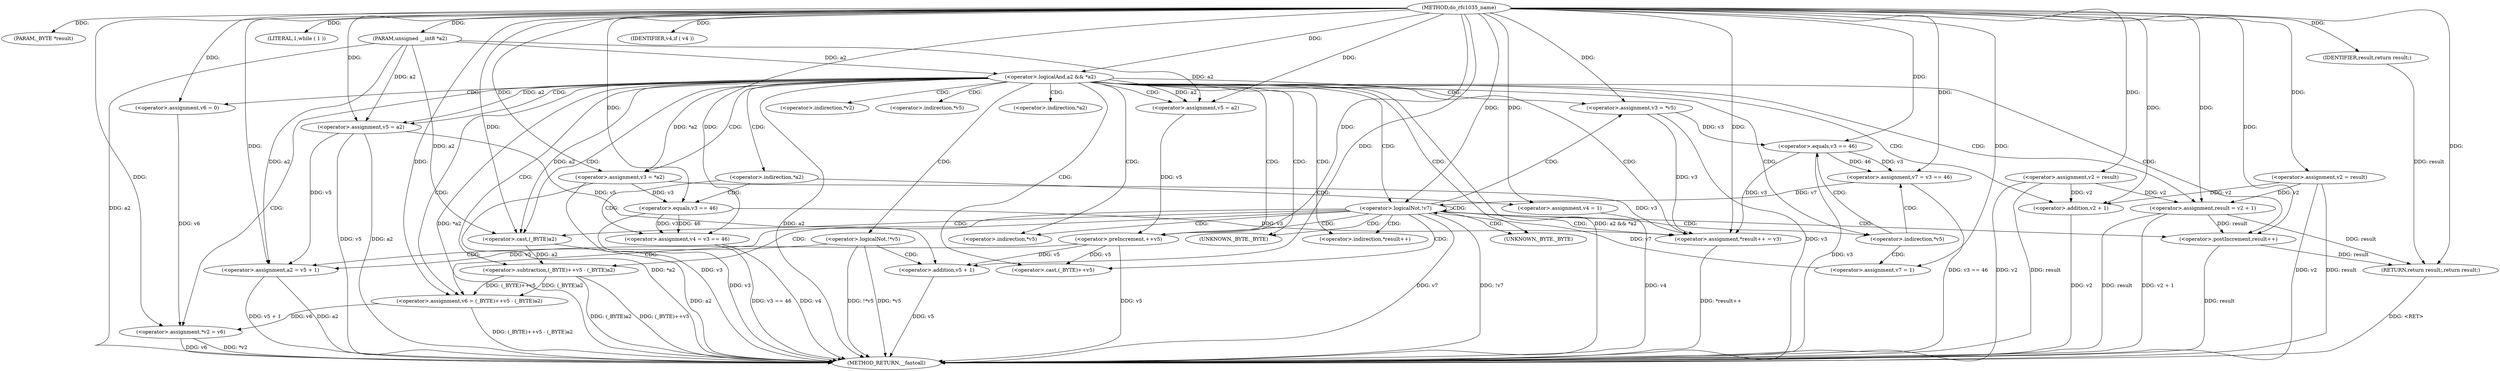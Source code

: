 digraph do_rfc1035_name {  
"1000107" [label = "(METHOD,do_rfc1035_name)" ]
"1000219" [label = "(METHOD_RETURN,__fastcall)" ]
"1000108" [label = "(PARAM,_BYTE *result)" ]
"1000109" [label = "(PARAM,unsigned __int8 *a2)" ]
"1000117" [label = "(<operator>.assignment,v2 = result)" ]
"1000121" [label = "(<operator>.logicalAnd,a2 && *a2)" ]
"1000127" [label = "(LITERAL,1,while ( 1 ))" ]
"1000129" [label = "(<operator>.assignment,result = v2 + 1)" ]
"1000131" [label = "(<operator>.addition,v2 + 1)" ]
"1000134" [label = "(<operator>.assignment,v3 = *a2)" ]
"1000141" [label = "(<operator>.assignment,v4 = v3 == 46)" ]
"1000143" [label = "(<operator>.equals,v3 == 46)" ]
"1000147" [label = "(<operator>.assignment,v4 = 1)" ]
"1000151" [label = "(IDENTIFIER,v4,if ( v4 ))" ]
"1000153" [label = "(<operator>.assignment,v5 = a2)" ]
"1000156" [label = "(<operator>.assignment,v6 = 0)" ]
"1000161" [label = "(<operator>.assignment,v5 = a2)" ]
"1000166" [label = "(<operator>.assignment,*result++ = v3)" ]
"1000168" [label = "(<operator>.postIncrement,result++)" ]
"1000171" [label = "(<operator>.assignment,v6 = (_BYTE)++v5 - (_BYTE)a2)" ]
"1000173" [label = "(<operator>.subtraction,(_BYTE)++v5 - (_BYTE)a2)" ]
"1000174" [label = "(<operator>.cast,(_BYTE)++v5)" ]
"1000176" [label = "(<operator>.preIncrement,++v5)" ]
"1000178" [label = "(<operator>.cast,(_BYTE)a2)" ]
"1000181" [label = "(<operator>.assignment,v3 = *v5)" ]
"1000188" [label = "(<operator>.assignment,v7 = v3 == 46)" ]
"1000190" [label = "(<operator>.equals,v3 == 46)" ]
"1000194" [label = "(<operator>.assignment,v7 = 1)" ]
"1000197" [label = "(<operator>.logicalNot,!v7)" ]
"1000199" [label = "(<operator>.assignment,*v2 = v6)" ]
"1000204" [label = "(<operator>.logicalNot,!*v5)" ]
"1000208" [label = "(<operator>.assignment,a2 = v5 + 1)" ]
"1000210" [label = "(<operator>.addition,v5 + 1)" ]
"1000214" [label = "(<operator>.assignment,v2 = result)" ]
"1000217" [label = "(RETURN,return result;,return result;)" ]
"1000218" [label = "(IDENTIFIER,result,return result;)" ]
"1000136" [label = "(<operator>.indirection,*a2)" ]
"1000139" [label = "(<operator>.indirection,*a2)" ]
"1000167" [label = "(<operator>.indirection,*result++)" ]
"1000175" [label = "(UNKNOWN,_BYTE,_BYTE)" ]
"1000179" [label = "(UNKNOWN,_BYTE,_BYTE)" ]
"1000183" [label = "(<operator>.indirection,*v5)" ]
"1000186" [label = "(<operator>.indirection,*v5)" ]
"1000200" [label = "(<operator>.indirection,*v2)" ]
"1000205" [label = "(<operator>.indirection,*v5)" ]
  "1000173" -> "1000219"  [ label = "DDG: (_BYTE)++v5"] 
  "1000121" -> "1000219"  [ label = "DDG: a2 && *a2"] 
  "1000129" -> "1000219"  [ label = "DDG: v2 + 1"] 
  "1000197" -> "1000219"  [ label = "DDG: v7"] 
  "1000166" -> "1000219"  [ label = "DDG: *result++"] 
  "1000143" -> "1000219"  [ label = "DDG: v3"] 
  "1000134" -> "1000219"  [ label = "DDG: *a2"] 
  "1000141" -> "1000219"  [ label = "DDG: v3 == 46"] 
  "1000204" -> "1000219"  [ label = "DDG: *v5"] 
  "1000199" -> "1000219"  [ label = "DDG: *v2"] 
  "1000190" -> "1000219"  [ label = "DDG: v3"] 
  "1000109" -> "1000219"  [ label = "DDG: a2"] 
  "1000117" -> "1000219"  [ label = "DDG: v2"] 
  "1000121" -> "1000219"  [ label = "DDG: a2"] 
  "1000141" -> "1000219"  [ label = "DDG: v4"] 
  "1000173" -> "1000219"  [ label = "DDG: (_BYTE)a2"] 
  "1000210" -> "1000219"  [ label = "DDG: v5"] 
  "1000129" -> "1000219"  [ label = "DDG: result"] 
  "1000117" -> "1000219"  [ label = "DDG: result"] 
  "1000178" -> "1000219"  [ label = "DDG: a2"] 
  "1000181" -> "1000219"  [ label = "DDG: v3"] 
  "1000204" -> "1000219"  [ label = "DDG: !*v5"] 
  "1000147" -> "1000219"  [ label = "DDG: v4"] 
  "1000153" -> "1000219"  [ label = "DDG: a2"] 
  "1000188" -> "1000219"  [ label = "DDG: v3 == 46"] 
  "1000214" -> "1000219"  [ label = "DDG: v2"] 
  "1000208" -> "1000219"  [ label = "DDG: a2"] 
  "1000134" -> "1000219"  [ label = "DDG: v3"] 
  "1000176" -> "1000219"  [ label = "DDG: v5"] 
  "1000168" -> "1000219"  [ label = "DDG: result"] 
  "1000214" -> "1000219"  [ label = "DDG: result"] 
  "1000171" -> "1000219"  [ label = "DDG: (_BYTE)++v5 - (_BYTE)a2"] 
  "1000208" -> "1000219"  [ label = "DDG: v5 + 1"] 
  "1000199" -> "1000219"  [ label = "DDG: v6"] 
  "1000197" -> "1000219"  [ label = "DDG: !v7"] 
  "1000153" -> "1000219"  [ label = "DDG: v5"] 
  "1000121" -> "1000219"  [ label = "DDG: *a2"] 
  "1000131" -> "1000219"  [ label = "DDG: v2"] 
  "1000217" -> "1000219"  [ label = "DDG: <RET>"] 
  "1000107" -> "1000108"  [ label = "DDG: "] 
  "1000107" -> "1000109"  [ label = "DDG: "] 
  "1000107" -> "1000117"  [ label = "DDG: "] 
  "1000109" -> "1000121"  [ label = "DDG: a2"] 
  "1000107" -> "1000121"  [ label = "DDG: "] 
  "1000107" -> "1000127"  [ label = "DDG: "] 
  "1000117" -> "1000129"  [ label = "DDG: v2"] 
  "1000214" -> "1000129"  [ label = "DDG: v2"] 
  "1000107" -> "1000129"  [ label = "DDG: "] 
  "1000117" -> "1000131"  [ label = "DDG: v2"] 
  "1000214" -> "1000131"  [ label = "DDG: v2"] 
  "1000107" -> "1000131"  [ label = "DDG: "] 
  "1000121" -> "1000134"  [ label = "DDG: *a2"] 
  "1000107" -> "1000134"  [ label = "DDG: "] 
  "1000143" -> "1000141"  [ label = "DDG: v3"] 
  "1000143" -> "1000141"  [ label = "DDG: 46"] 
  "1000107" -> "1000141"  [ label = "DDG: "] 
  "1000134" -> "1000143"  [ label = "DDG: v3"] 
  "1000107" -> "1000143"  [ label = "DDG: "] 
  "1000107" -> "1000147"  [ label = "DDG: "] 
  "1000107" -> "1000151"  [ label = "DDG: "] 
  "1000121" -> "1000153"  [ label = "DDG: a2"] 
  "1000109" -> "1000153"  [ label = "DDG: a2"] 
  "1000107" -> "1000153"  [ label = "DDG: "] 
  "1000107" -> "1000156"  [ label = "DDG: "] 
  "1000121" -> "1000161"  [ label = "DDG: a2"] 
  "1000109" -> "1000161"  [ label = "DDG: a2"] 
  "1000107" -> "1000161"  [ label = "DDG: "] 
  "1000143" -> "1000166"  [ label = "DDG: v3"] 
  "1000190" -> "1000166"  [ label = "DDG: v3"] 
  "1000181" -> "1000166"  [ label = "DDG: v3"] 
  "1000134" -> "1000166"  [ label = "DDG: v3"] 
  "1000107" -> "1000166"  [ label = "DDG: "] 
  "1000129" -> "1000168"  [ label = "DDG: result"] 
  "1000107" -> "1000168"  [ label = "DDG: "] 
  "1000173" -> "1000171"  [ label = "DDG: (_BYTE)++v5"] 
  "1000173" -> "1000171"  [ label = "DDG: (_BYTE)a2"] 
  "1000107" -> "1000171"  [ label = "DDG: "] 
  "1000176" -> "1000174"  [ label = "DDG: v5"] 
  "1000161" -> "1000176"  [ label = "DDG: v5"] 
  "1000107" -> "1000176"  [ label = "DDG: "] 
  "1000178" -> "1000173"  [ label = "DDG: a2"] 
  "1000109" -> "1000178"  [ label = "DDG: a2"] 
  "1000107" -> "1000178"  [ label = "DDG: "] 
  "1000121" -> "1000178"  [ label = "DDG: a2"] 
  "1000107" -> "1000181"  [ label = "DDG: "] 
  "1000190" -> "1000188"  [ label = "DDG: v3"] 
  "1000190" -> "1000188"  [ label = "DDG: 46"] 
  "1000107" -> "1000188"  [ label = "DDG: "] 
  "1000181" -> "1000190"  [ label = "DDG: v3"] 
  "1000107" -> "1000190"  [ label = "DDG: "] 
  "1000107" -> "1000194"  [ label = "DDG: "] 
  "1000188" -> "1000197"  [ label = "DDG: v7"] 
  "1000194" -> "1000197"  [ label = "DDG: v7"] 
  "1000107" -> "1000197"  [ label = "DDG: "] 
  "1000156" -> "1000199"  [ label = "DDG: v6"] 
  "1000171" -> "1000199"  [ label = "DDG: v6"] 
  "1000107" -> "1000199"  [ label = "DDG: "] 
  "1000176" -> "1000208"  [ label = "DDG: v5"] 
  "1000153" -> "1000208"  [ label = "DDG: v5"] 
  "1000107" -> "1000208"  [ label = "DDG: "] 
  "1000109" -> "1000208"  [ label = "DDG: a2"] 
  "1000176" -> "1000210"  [ label = "DDG: v5"] 
  "1000153" -> "1000210"  [ label = "DDG: v5"] 
  "1000107" -> "1000210"  [ label = "DDG: "] 
  "1000107" -> "1000214"  [ label = "DDG: "] 
  "1000218" -> "1000217"  [ label = "DDG: result"] 
  "1000129" -> "1000217"  [ label = "DDG: result"] 
  "1000168" -> "1000217"  [ label = "DDG: result"] 
  "1000107" -> "1000217"  [ label = "DDG: "] 
  "1000107" -> "1000218"  [ label = "DDG: "] 
  "1000121" -> "1000205"  [ label = "CDG: "] 
  "1000121" -> "1000204"  [ label = "CDG: "] 
  "1000121" -> "1000200"  [ label = "CDG: "] 
  "1000121" -> "1000199"  [ label = "CDG: "] 
  "1000121" -> "1000139"  [ label = "CDG: "] 
  "1000121" -> "1000136"  [ label = "CDG: "] 
  "1000121" -> "1000134"  [ label = "CDG: "] 
  "1000121" -> "1000131"  [ label = "CDG: "] 
  "1000121" -> "1000129"  [ label = "CDG: "] 
  "1000121" -> "1000176"  [ label = "CDG: "] 
  "1000121" -> "1000175"  [ label = "CDG: "] 
  "1000121" -> "1000174"  [ label = "CDG: "] 
  "1000121" -> "1000173"  [ label = "CDG: "] 
  "1000121" -> "1000171"  [ label = "CDG: "] 
  "1000121" -> "1000168"  [ label = "CDG: "] 
  "1000121" -> "1000167"  [ label = "CDG: "] 
  "1000121" -> "1000166"  [ label = "CDG: "] 
  "1000121" -> "1000161"  [ label = "CDG: "] 
  "1000121" -> "1000186"  [ label = "CDG: "] 
  "1000121" -> "1000183"  [ label = "CDG: "] 
  "1000121" -> "1000181"  [ label = "CDG: "] 
  "1000121" -> "1000179"  [ label = "CDG: "] 
  "1000121" -> "1000178"  [ label = "CDG: "] 
  "1000121" -> "1000197"  [ label = "CDG: "] 
  "1000121" -> "1000156"  [ label = "CDG: "] 
  "1000121" -> "1000153"  [ label = "CDG: "] 
  "1000139" -> "1000143"  [ label = "CDG: "] 
  "1000139" -> "1000141"  [ label = "CDG: "] 
  "1000139" -> "1000147"  [ label = "CDG: "] 
  "1000186" -> "1000190"  [ label = "CDG: "] 
  "1000186" -> "1000188"  [ label = "CDG: "] 
  "1000186" -> "1000194"  [ label = "CDG: "] 
  "1000197" -> "1000176"  [ label = "CDG: "] 
  "1000197" -> "1000175"  [ label = "CDG: "] 
  "1000197" -> "1000174"  [ label = "CDG: "] 
  "1000197" -> "1000173"  [ label = "CDG: "] 
  "1000197" -> "1000171"  [ label = "CDG: "] 
  "1000197" -> "1000168"  [ label = "CDG: "] 
  "1000197" -> "1000167"  [ label = "CDG: "] 
  "1000197" -> "1000166"  [ label = "CDG: "] 
  "1000197" -> "1000186"  [ label = "CDG: "] 
  "1000197" -> "1000183"  [ label = "CDG: "] 
  "1000197" -> "1000181"  [ label = "CDG: "] 
  "1000197" -> "1000179"  [ label = "CDG: "] 
  "1000197" -> "1000178"  [ label = "CDG: "] 
  "1000197" -> "1000197"  [ label = "CDG: "] 
  "1000204" -> "1000208"  [ label = "CDG: "] 
  "1000204" -> "1000210"  [ label = "CDG: "] 
}
